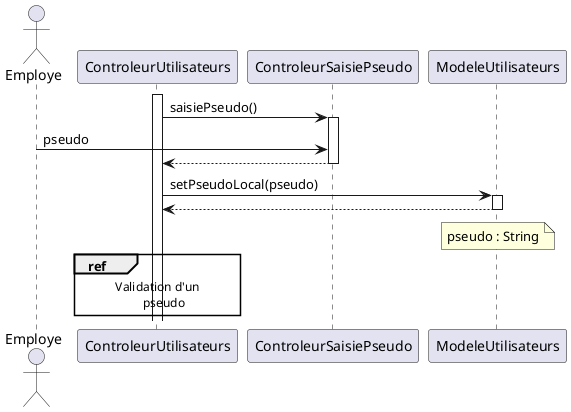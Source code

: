 @startuml saisie_pseudo
actor Employe
activate ControleurUtilisateurs
ControleurUtilisateurs -> ControleurSaisiePseudo : saisiePseudo()
activate ControleurSaisiePseudo
Employe -> ControleurSaisiePseudo : pseudo
ControleurSaisiePseudo --> ControleurUtilisateurs
deactivate ControleurSaisiePseudo
ControleurUtilisateurs -> ModeleUtilisateurs : setPseudoLocal(pseudo)
activate ModeleUtilisateurs
ModeleUtilisateurs --> ControleurUtilisateurs
deactivate ModeleUtilisateurs
note over ModeleUtilisateurs
pseudo : String
end note
ref over ControleurUtilisateurs
    Validation d'un
        pseudo
end ref
@enduml
